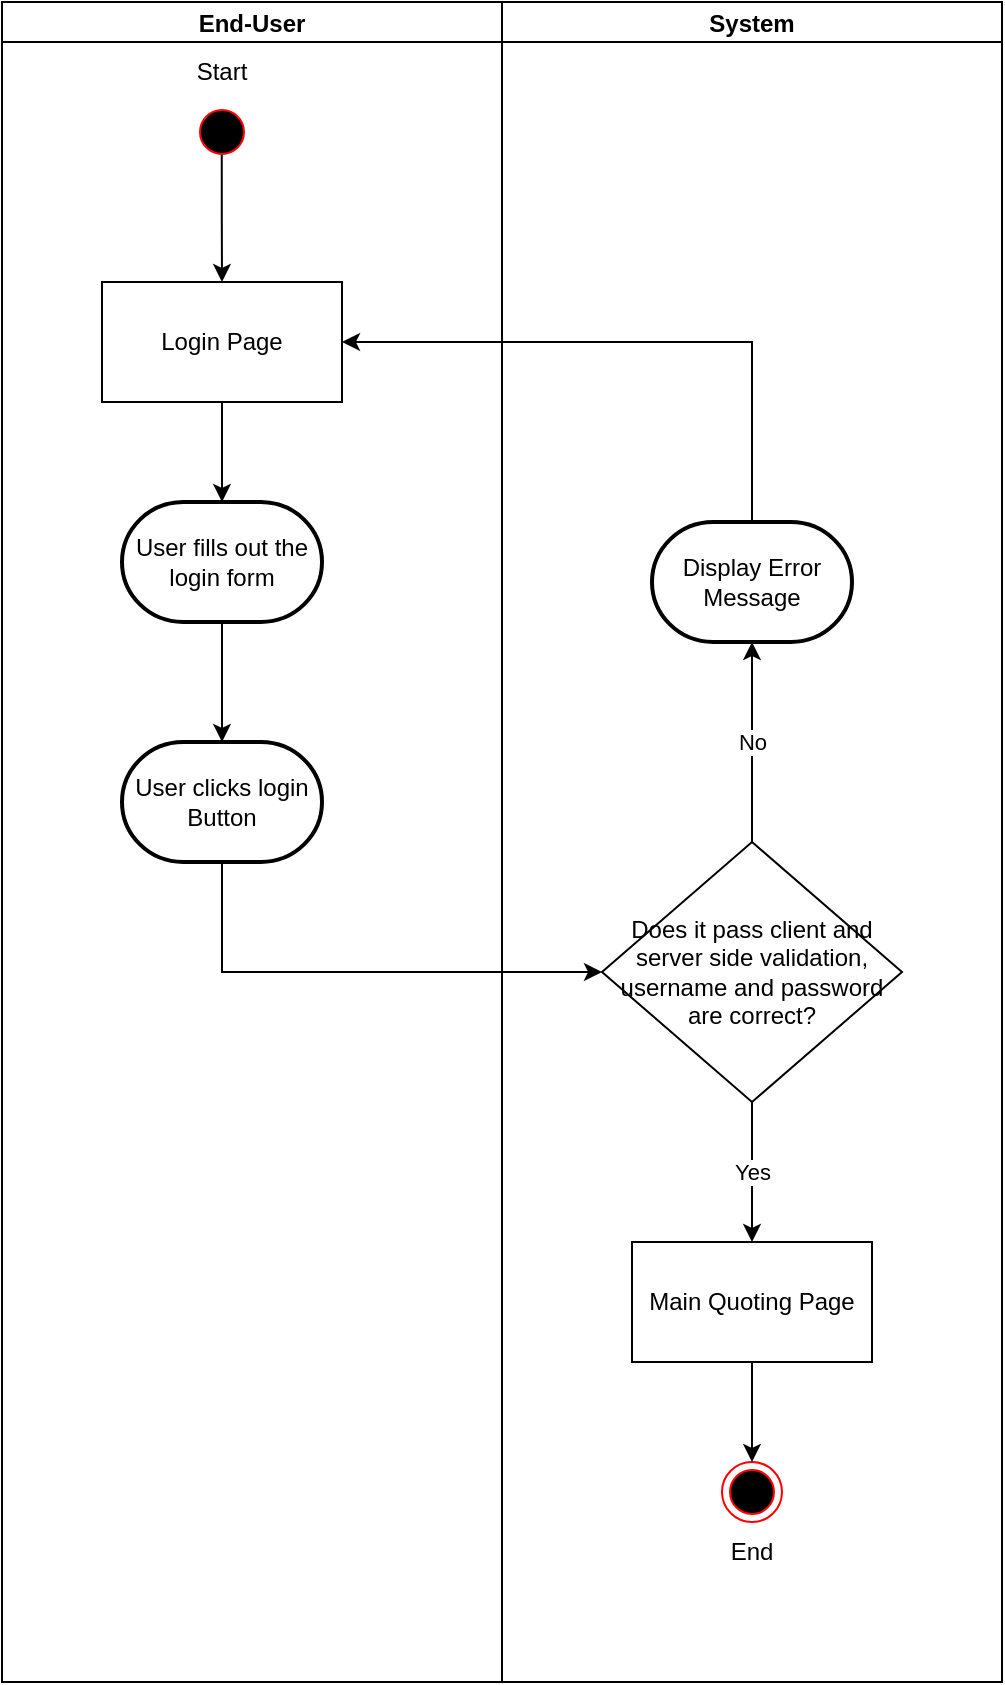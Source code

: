 <mxfile version="20.2.3" type="device"><diagram id="wEBqfs0fLrA0wYbtQWPo" name="Page-1"><mxGraphModel dx="1873" dy="-1053" grid="1" gridSize="10" guides="1" tooltips="1" connect="1" arrows="1" fold="1" page="1" pageScale="1" pageWidth="850" pageHeight="1100" math="0" shadow="0"><root><mxCell id="0"/><mxCell id="1" parent="0"/><mxCell id="65VOUvMgaLMo3-tbhrjl-1" value="End-User" style="swimlane;startSize=20;" parent="1" vertex="1"><mxGeometry x="120" y="2480" width="250" height="840" as="geometry"/></mxCell><mxCell id="nj590LRYsxGTTs_kBgOg-9" style="edgeStyle=orthogonalEdgeStyle;rounded=0;orthogonalLoop=1;jettySize=auto;html=1;entryX=0.5;entryY=0;entryDx=0;entryDy=0;entryPerimeter=0;exitX=0.496;exitY=0.827;exitDx=0;exitDy=0;exitPerimeter=0;" parent="65VOUvMgaLMo3-tbhrjl-1" source="nj590LRYsxGTTs_kBgOg-10" edge="1"><mxGeometry relative="1" as="geometry"><mxPoint x="110" y="140" as="targetPoint"/></mxGeometry></mxCell><mxCell id="nj590LRYsxGTTs_kBgOg-10" value="" style="ellipse;html=1;shape=startState;fillColor=#000000;strokeColor=#ff0000;" parent="65VOUvMgaLMo3-tbhrjl-1" vertex="1"><mxGeometry x="95" y="50" width="30" height="30" as="geometry"/></mxCell><mxCell id="nj590LRYsxGTTs_kBgOg-12" value="Start" style="text;html=1;strokeColor=none;fillColor=none;align=center;verticalAlign=middle;whiteSpace=wrap;rounded=0;" parent="65VOUvMgaLMo3-tbhrjl-1" vertex="1"><mxGeometry x="80" y="20" width="60" height="30" as="geometry"/></mxCell><mxCell id="zSzXEdfj71QLySuOlww8-1" value="Login Page" style="rounded=0;whiteSpace=wrap;html=1;" parent="65VOUvMgaLMo3-tbhrjl-1" vertex="1"><mxGeometry x="50" y="140" width="120" height="60" as="geometry"/></mxCell><mxCell id="nj590LRYsxGTTs_kBgOg-3" value="User fills out the login form" style="strokeWidth=2;html=1;shape=mxgraph.flowchart.terminator;whiteSpace=wrap;" parent="65VOUvMgaLMo3-tbhrjl-1" vertex="1"><mxGeometry x="60" y="250" width="100" height="60" as="geometry"/></mxCell><mxCell id="zSzXEdfj71QLySuOlww8-2" style="edgeStyle=orthogonalEdgeStyle;rounded=0;orthogonalLoop=1;jettySize=auto;html=1;entryX=0.5;entryY=0;entryDx=0;entryDy=0;entryPerimeter=0;" parent="65VOUvMgaLMo3-tbhrjl-1" source="zSzXEdfj71QLySuOlww8-1" target="nj590LRYsxGTTs_kBgOg-3" edge="1"><mxGeometry relative="1" as="geometry"/></mxCell><mxCell id="nj590LRYsxGTTs_kBgOg-5" value="User clicks login Button" style="strokeWidth=2;html=1;shape=mxgraph.flowchart.terminator;whiteSpace=wrap;" parent="65VOUvMgaLMo3-tbhrjl-1" vertex="1"><mxGeometry x="60" y="370" width="100" height="60" as="geometry"/></mxCell><mxCell id="nj590LRYsxGTTs_kBgOg-2" style="edgeStyle=orthogonalEdgeStyle;rounded=0;orthogonalLoop=1;jettySize=auto;html=1;exitX=0.5;exitY=1;exitDx=0;exitDy=0;exitPerimeter=0;entryX=0.5;entryY=0;entryDx=0;entryDy=0;entryPerimeter=0;" parent="65VOUvMgaLMo3-tbhrjl-1" source="nj590LRYsxGTTs_kBgOg-3" target="nj590LRYsxGTTs_kBgOg-5" edge="1"><mxGeometry relative="1" as="geometry"><mxPoint x="110.238" y="330" as="targetPoint"/></mxGeometry></mxCell><mxCell id="65VOUvMgaLMo3-tbhrjl-2" value="System" style="swimlane;startSize=20;" parent="1" vertex="1"><mxGeometry x="370" y="2480" width="250" height="840" as="geometry"/></mxCell><mxCell id="65VOUvMgaLMo3-tbhrjl-6" value="No" style="edgeStyle=orthogonalEdgeStyle;rounded=0;orthogonalLoop=1;jettySize=auto;html=1;entryX=0.5;entryY=1;entryDx=0;entryDy=0;entryPerimeter=0;" parent="65VOUvMgaLMo3-tbhrjl-2" source="nj590LRYsxGTTs_kBgOg-8" target="65VOUvMgaLMo3-tbhrjl-4" edge="1"><mxGeometry relative="1" as="geometry"/></mxCell><mxCell id="65VOUvMgaLMo3-tbhrjl-10" value="Yes" style="edgeStyle=orthogonalEdgeStyle;rounded=0;orthogonalLoop=1;jettySize=auto;html=1;" parent="65VOUvMgaLMo3-tbhrjl-2" source="nj590LRYsxGTTs_kBgOg-8" target="65VOUvMgaLMo3-tbhrjl-9" edge="1"><mxGeometry relative="1" as="geometry"/></mxCell><mxCell id="nj590LRYsxGTTs_kBgOg-8" value="Does it pass client and server side validation, username and password are correct?" style="rhombus;whiteSpace=wrap;html=1;" parent="65VOUvMgaLMo3-tbhrjl-2" vertex="1"><mxGeometry x="50" y="420" width="150" height="130" as="geometry"/></mxCell><mxCell id="65VOUvMgaLMo3-tbhrjl-4" value="Display Error Message" style="strokeWidth=2;html=1;shape=mxgraph.flowchart.terminator;whiteSpace=wrap;" parent="65VOUvMgaLMo3-tbhrjl-2" vertex="1"><mxGeometry x="75" y="260" width="100" height="60" as="geometry"/></mxCell><mxCell id="nj590LRYsxGTTs_kBgOg-1" value="End" style="text;html=1;strokeColor=none;fillColor=none;align=center;verticalAlign=middle;whiteSpace=wrap;rounded=0;" parent="65VOUvMgaLMo3-tbhrjl-2" vertex="1"><mxGeometry x="95" y="760" width="60" height="30" as="geometry"/></mxCell><mxCell id="nj590LRYsxGTTs_kBgOg-11" value="" style="ellipse;html=1;shape=endState;fillColor=#000000;strokeColor=#ff0000;" parent="65VOUvMgaLMo3-tbhrjl-2" vertex="1"><mxGeometry x="110" y="730" width="30" height="30" as="geometry"/></mxCell><mxCell id="65VOUvMgaLMo3-tbhrjl-11" style="edgeStyle=orthogonalEdgeStyle;rounded=0;orthogonalLoop=1;jettySize=auto;html=1;entryX=0.5;entryY=0;entryDx=0;entryDy=0;" parent="65VOUvMgaLMo3-tbhrjl-2" source="65VOUvMgaLMo3-tbhrjl-9" target="nj590LRYsxGTTs_kBgOg-11" edge="1"><mxGeometry relative="1" as="geometry"/></mxCell><mxCell id="65VOUvMgaLMo3-tbhrjl-9" value="Main Quoting Page" style="rounded=0;whiteSpace=wrap;html=1;" parent="65VOUvMgaLMo3-tbhrjl-2" vertex="1"><mxGeometry x="65" y="620" width="120" height="60" as="geometry"/></mxCell><mxCell id="nj590LRYsxGTTs_kBgOg-4" style="edgeStyle=orthogonalEdgeStyle;rounded=0;orthogonalLoop=1;jettySize=auto;html=1;entryX=0;entryY=0.5;entryDx=0;entryDy=0;" parent="1" source="nj590LRYsxGTTs_kBgOg-5" target="nj590LRYsxGTTs_kBgOg-8" edge="1"><mxGeometry relative="1" as="geometry"><Array as="points"><mxPoint x="230" y="2965"/></Array></mxGeometry></mxCell><mxCell id="65VOUvMgaLMo3-tbhrjl-7" style="edgeStyle=orthogonalEdgeStyle;rounded=0;orthogonalLoop=1;jettySize=auto;html=1;entryX=1;entryY=0.5;entryDx=0;entryDy=0;" parent="1" source="65VOUvMgaLMo3-tbhrjl-4" target="zSzXEdfj71QLySuOlww8-1" edge="1"><mxGeometry relative="1" as="geometry"><Array as="points"><mxPoint x="495" y="2650"/></Array></mxGeometry></mxCell></root></mxGraphModel></diagram></mxfile>